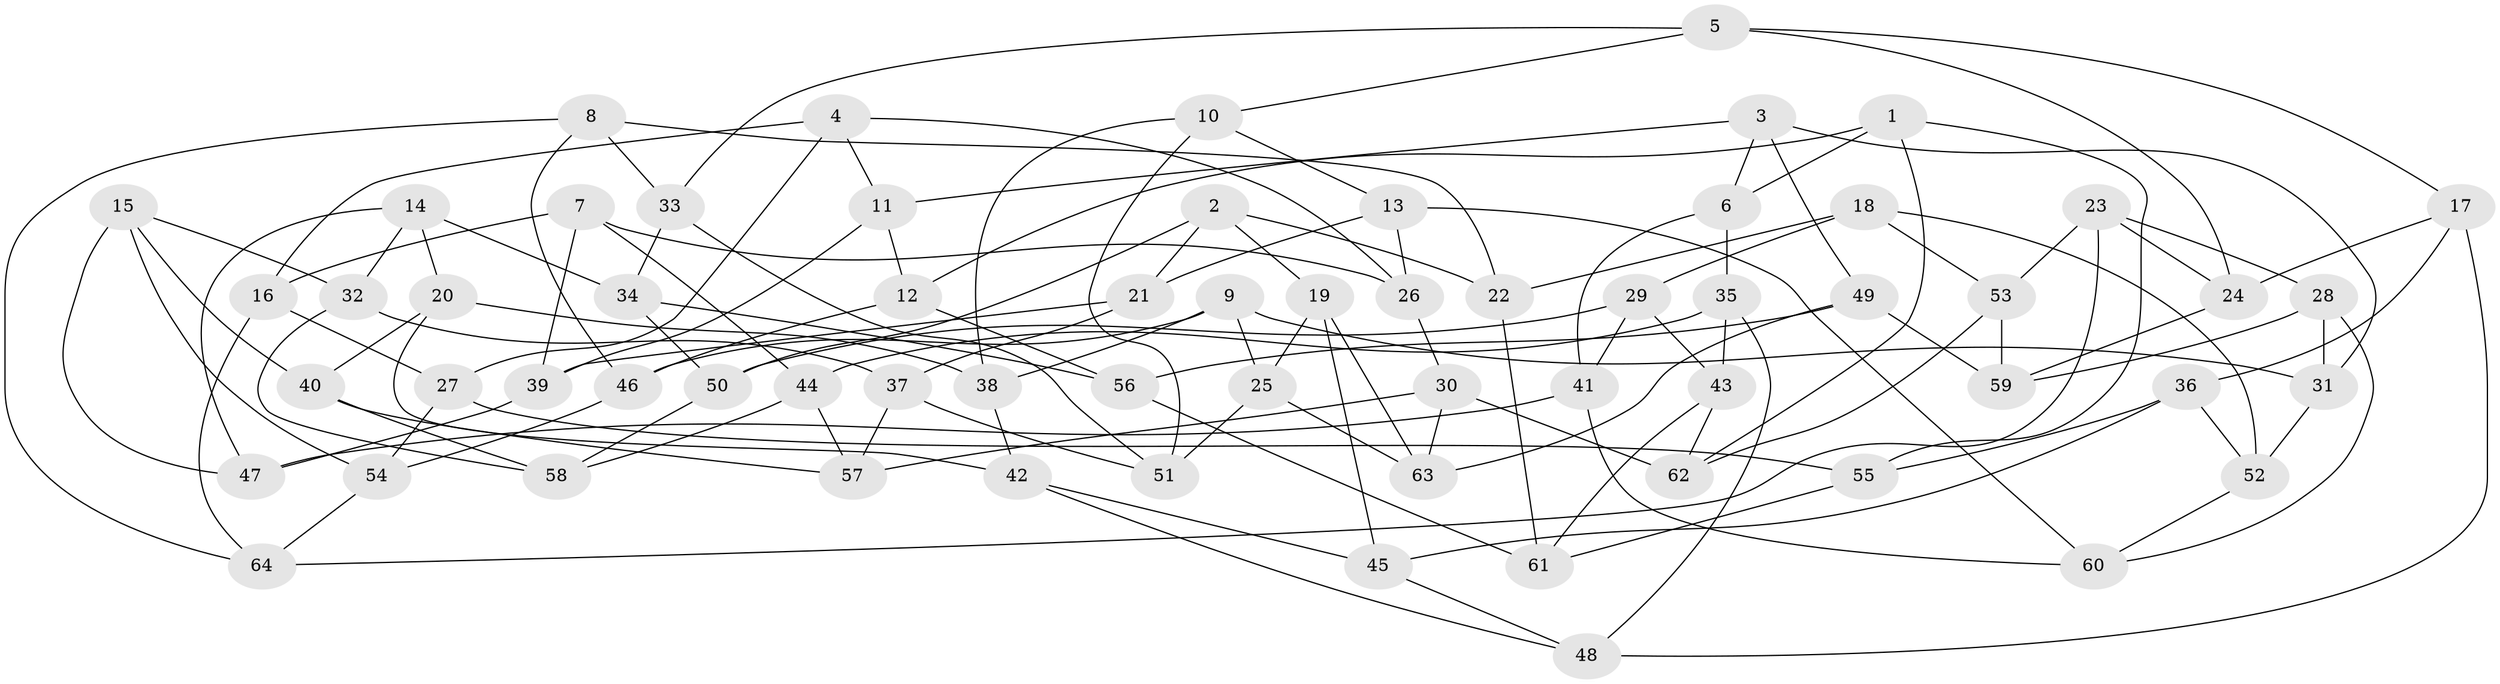 // coarse degree distribution, {7: 0.022727272727272728, 6: 0.22727272727272727, 8: 0.06818181818181818, 4: 0.6590909090909091, 5: 0.022727272727272728}
// Generated by graph-tools (version 1.1) at 2025/20/03/04/25 18:20:55]
// undirected, 64 vertices, 128 edges
graph export_dot {
graph [start="1"]
  node [color=gray90,style=filled];
  1;
  2;
  3;
  4;
  5;
  6;
  7;
  8;
  9;
  10;
  11;
  12;
  13;
  14;
  15;
  16;
  17;
  18;
  19;
  20;
  21;
  22;
  23;
  24;
  25;
  26;
  27;
  28;
  29;
  30;
  31;
  32;
  33;
  34;
  35;
  36;
  37;
  38;
  39;
  40;
  41;
  42;
  43;
  44;
  45;
  46;
  47;
  48;
  49;
  50;
  51;
  52;
  53;
  54;
  55;
  56;
  57;
  58;
  59;
  60;
  61;
  62;
  63;
  64;
  1 -- 62;
  1 -- 6;
  1 -- 55;
  1 -- 12;
  2 -- 50;
  2 -- 22;
  2 -- 19;
  2 -- 21;
  3 -- 49;
  3 -- 31;
  3 -- 11;
  3 -- 6;
  4 -- 11;
  4 -- 16;
  4 -- 26;
  4 -- 27;
  5 -- 10;
  5 -- 33;
  5 -- 24;
  5 -- 17;
  6 -- 35;
  6 -- 41;
  7 -- 16;
  7 -- 39;
  7 -- 26;
  7 -- 44;
  8 -- 46;
  8 -- 22;
  8 -- 33;
  8 -- 64;
  9 -- 46;
  9 -- 25;
  9 -- 31;
  9 -- 38;
  10 -- 51;
  10 -- 13;
  10 -- 38;
  11 -- 39;
  11 -- 12;
  12 -- 46;
  12 -- 56;
  13 -- 26;
  13 -- 60;
  13 -- 21;
  14 -- 34;
  14 -- 32;
  14 -- 47;
  14 -- 20;
  15 -- 40;
  15 -- 32;
  15 -- 54;
  15 -- 47;
  16 -- 27;
  16 -- 64;
  17 -- 36;
  17 -- 24;
  17 -- 48;
  18 -- 52;
  18 -- 53;
  18 -- 22;
  18 -- 29;
  19 -- 45;
  19 -- 25;
  19 -- 63;
  20 -- 40;
  20 -- 38;
  20 -- 42;
  21 -- 37;
  21 -- 39;
  22 -- 61;
  23 -- 53;
  23 -- 28;
  23 -- 64;
  23 -- 24;
  24 -- 59;
  25 -- 51;
  25 -- 63;
  26 -- 30;
  27 -- 55;
  27 -- 54;
  28 -- 31;
  28 -- 60;
  28 -- 59;
  29 -- 50;
  29 -- 43;
  29 -- 41;
  30 -- 62;
  30 -- 63;
  30 -- 57;
  31 -- 52;
  32 -- 58;
  32 -- 37;
  33 -- 34;
  33 -- 51;
  34 -- 56;
  34 -- 50;
  35 -- 44;
  35 -- 48;
  35 -- 43;
  36 -- 55;
  36 -- 45;
  36 -- 52;
  37 -- 57;
  37 -- 51;
  38 -- 42;
  39 -- 47;
  40 -- 57;
  40 -- 58;
  41 -- 60;
  41 -- 47;
  42 -- 48;
  42 -- 45;
  43 -- 62;
  43 -- 61;
  44 -- 58;
  44 -- 57;
  45 -- 48;
  46 -- 54;
  49 -- 59;
  49 -- 56;
  49 -- 63;
  50 -- 58;
  52 -- 60;
  53 -- 62;
  53 -- 59;
  54 -- 64;
  55 -- 61;
  56 -- 61;
}
